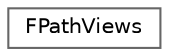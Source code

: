 digraph "Graphical Class Hierarchy"
{
 // INTERACTIVE_SVG=YES
 // LATEX_PDF_SIZE
  bgcolor="transparent";
  edge [fontname=Helvetica,fontsize=10,labelfontname=Helvetica,labelfontsize=10];
  node [fontname=Helvetica,fontsize=10,shape=box,height=0.2,width=0.4];
  rankdir="LR";
  Node0 [id="Node000000",label="FPathViews",height=0.2,width=0.4,color="grey40", fillcolor="white", style="filled",URL="$d2/dbc/classFPathViews.html",tooltip=" "];
}
